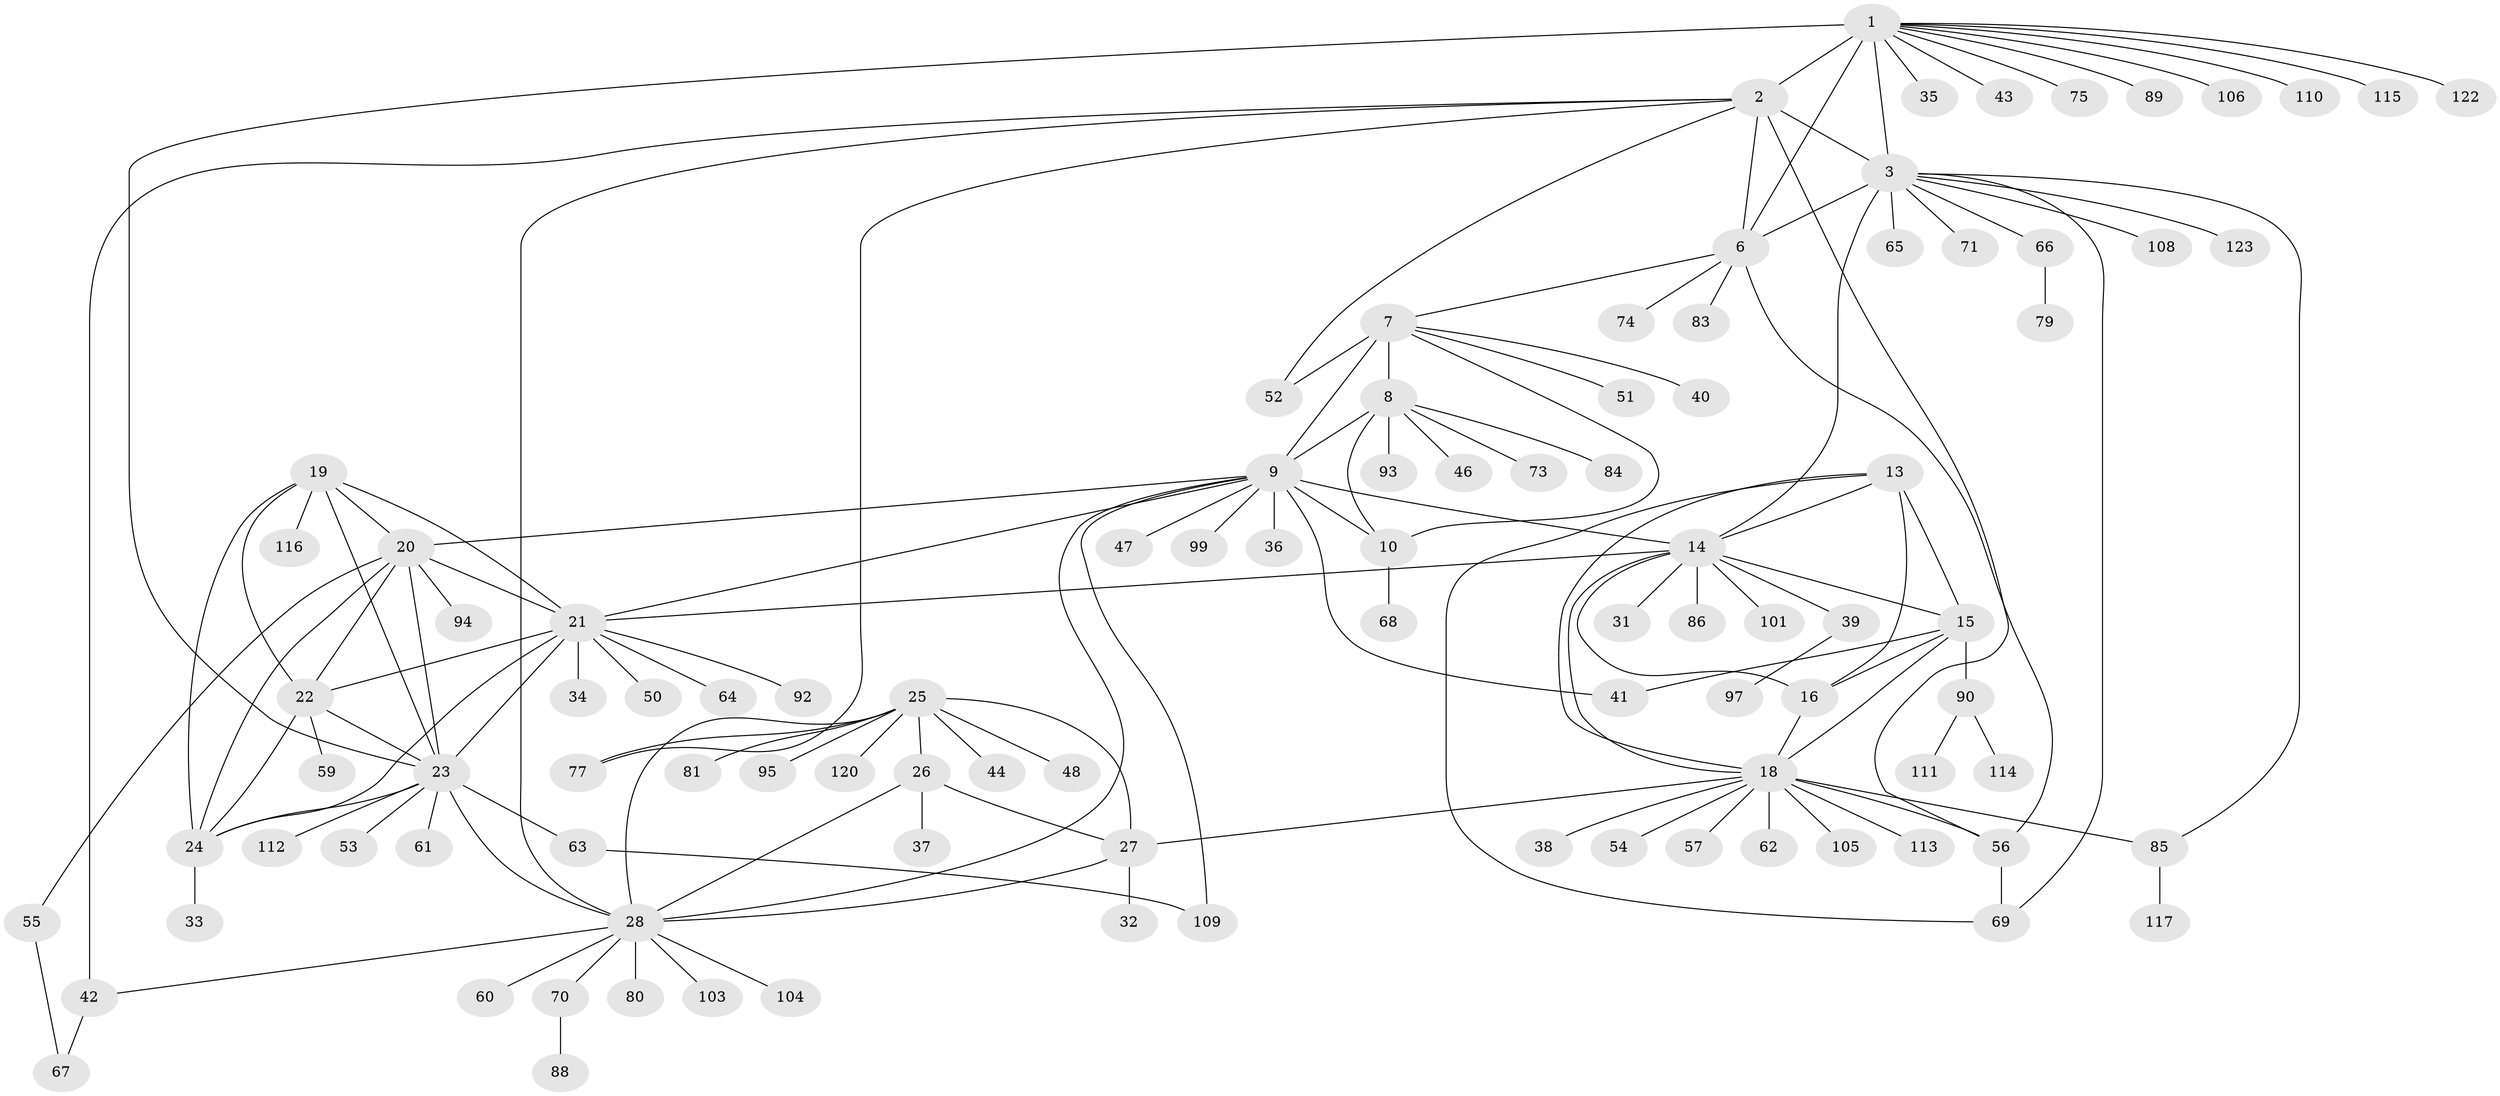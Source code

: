 // original degree distribution, {9: 0.024390243902439025, 11: 0.024390243902439025, 5: 0.024390243902439025, 13: 0.008130081300813009, 10: 0.04065040650406504, 7: 0.06504065040650407, 12: 0.016260162601626018, 6: 0.024390243902439025, 8: 0.008130081300813009, 16: 0.008130081300813009, 1: 0.5934959349593496, 2: 0.11382113821138211, 3: 0.024390243902439025, 4: 0.024390243902439025}
// Generated by graph-tools (version 1.1) at 2025/42/03/06/25 10:42:15]
// undirected, 99 vertices, 141 edges
graph export_dot {
graph [start="1"]
  node [color=gray90,style=filled];
  1 [super="+5"];
  2 [super="+58"];
  3 [super="+4"];
  6 [super="+118"];
  7 [super="+87"];
  8 [super="+11"];
  9 [super="+12"];
  10 [super="+49"];
  13 [super="+100"];
  14 [super="+17"];
  15 [super="+76"];
  16;
  18 [super="+121"];
  19;
  20 [super="+119"];
  21 [super="+72"];
  22;
  23 [super="+102"];
  24 [super="+45"];
  25 [super="+29"];
  26 [super="+98"];
  27;
  28 [super="+30"];
  31;
  32;
  33;
  34;
  35;
  36;
  37;
  38;
  39;
  40;
  41;
  42;
  43;
  44;
  46;
  47 [super="+78"];
  48;
  50;
  51;
  52;
  53;
  54;
  55;
  56 [super="+91"];
  57;
  59;
  60;
  61;
  62;
  63;
  64;
  65;
  66;
  67 [super="+82"];
  68;
  69;
  70;
  71;
  73;
  74;
  75;
  77;
  79;
  80;
  81;
  83;
  84;
  85 [super="+96"];
  86;
  88;
  89;
  90 [super="+107"];
  92;
  93;
  94;
  95;
  97;
  99;
  101;
  103;
  104;
  105;
  106;
  108;
  109;
  110;
  111;
  112;
  113;
  114;
  115;
  116;
  117;
  120;
  122;
  123;
  1 -- 2 [weight=2];
  1 -- 3 [weight=4];
  1 -- 6 [weight=2];
  1 -- 23;
  1 -- 35;
  1 -- 75;
  1 -- 110;
  1 -- 106;
  1 -- 43;
  1 -- 115;
  1 -- 89;
  1 -- 122;
  2 -- 3 [weight=2];
  2 -- 6;
  2 -- 28;
  2 -- 42;
  2 -- 52;
  2 -- 77;
  2 -- 56;
  3 -- 6 [weight=2];
  3 -- 65;
  3 -- 66;
  3 -- 69;
  3 -- 71;
  3 -- 108;
  3 -- 14;
  3 -- 85;
  3 -- 123;
  6 -- 7;
  6 -- 56;
  6 -- 74;
  6 -- 83;
  7 -- 8 [weight=2];
  7 -- 9 [weight=2];
  7 -- 10;
  7 -- 40;
  7 -- 51;
  7 -- 52;
  8 -- 9 [weight=4];
  8 -- 10 [weight=2];
  8 -- 84;
  8 -- 93;
  8 -- 73;
  8 -- 46;
  9 -- 10 [weight=2];
  9 -- 36;
  9 -- 99;
  9 -- 41;
  9 -- 109;
  9 -- 47;
  9 -- 20;
  9 -- 28;
  9 -- 14;
  9 -- 21;
  10 -- 68;
  13 -- 14 [weight=2];
  13 -- 15;
  13 -- 16;
  13 -- 18;
  13 -- 69;
  14 -- 15 [weight=2];
  14 -- 16 [weight=2];
  14 -- 18 [weight=2];
  14 -- 21;
  14 -- 31;
  14 -- 39;
  14 -- 101;
  14 -- 86;
  15 -- 16;
  15 -- 18;
  15 -- 41;
  15 -- 90;
  16 -- 18;
  18 -- 27;
  18 -- 38;
  18 -- 54;
  18 -- 56;
  18 -- 57;
  18 -- 62;
  18 -- 85 [weight=2];
  18 -- 105;
  18 -- 113;
  19 -- 20;
  19 -- 21;
  19 -- 22;
  19 -- 23;
  19 -- 24;
  19 -- 116;
  20 -- 21;
  20 -- 22;
  20 -- 23;
  20 -- 24;
  20 -- 55;
  20 -- 94;
  21 -- 22;
  21 -- 23;
  21 -- 24;
  21 -- 34;
  21 -- 50;
  21 -- 64;
  21 -- 92;
  22 -- 23;
  22 -- 24;
  22 -- 59;
  23 -- 24;
  23 -- 28;
  23 -- 53;
  23 -- 61;
  23 -- 63;
  23 -- 112;
  24 -- 33;
  25 -- 26 [weight=2];
  25 -- 27 [weight=2];
  25 -- 28 [weight=4];
  25 -- 44;
  25 -- 77;
  25 -- 48;
  25 -- 81;
  25 -- 120;
  25 -- 95;
  26 -- 27;
  26 -- 28 [weight=2];
  26 -- 37;
  27 -- 28 [weight=2];
  27 -- 32;
  28 -- 60;
  28 -- 80;
  28 -- 70;
  28 -- 103;
  28 -- 104;
  28 -- 42;
  39 -- 97;
  42 -- 67;
  55 -- 67;
  56 -- 69;
  63 -- 109;
  66 -- 79;
  70 -- 88;
  85 -- 117;
  90 -- 111;
  90 -- 114;
}
